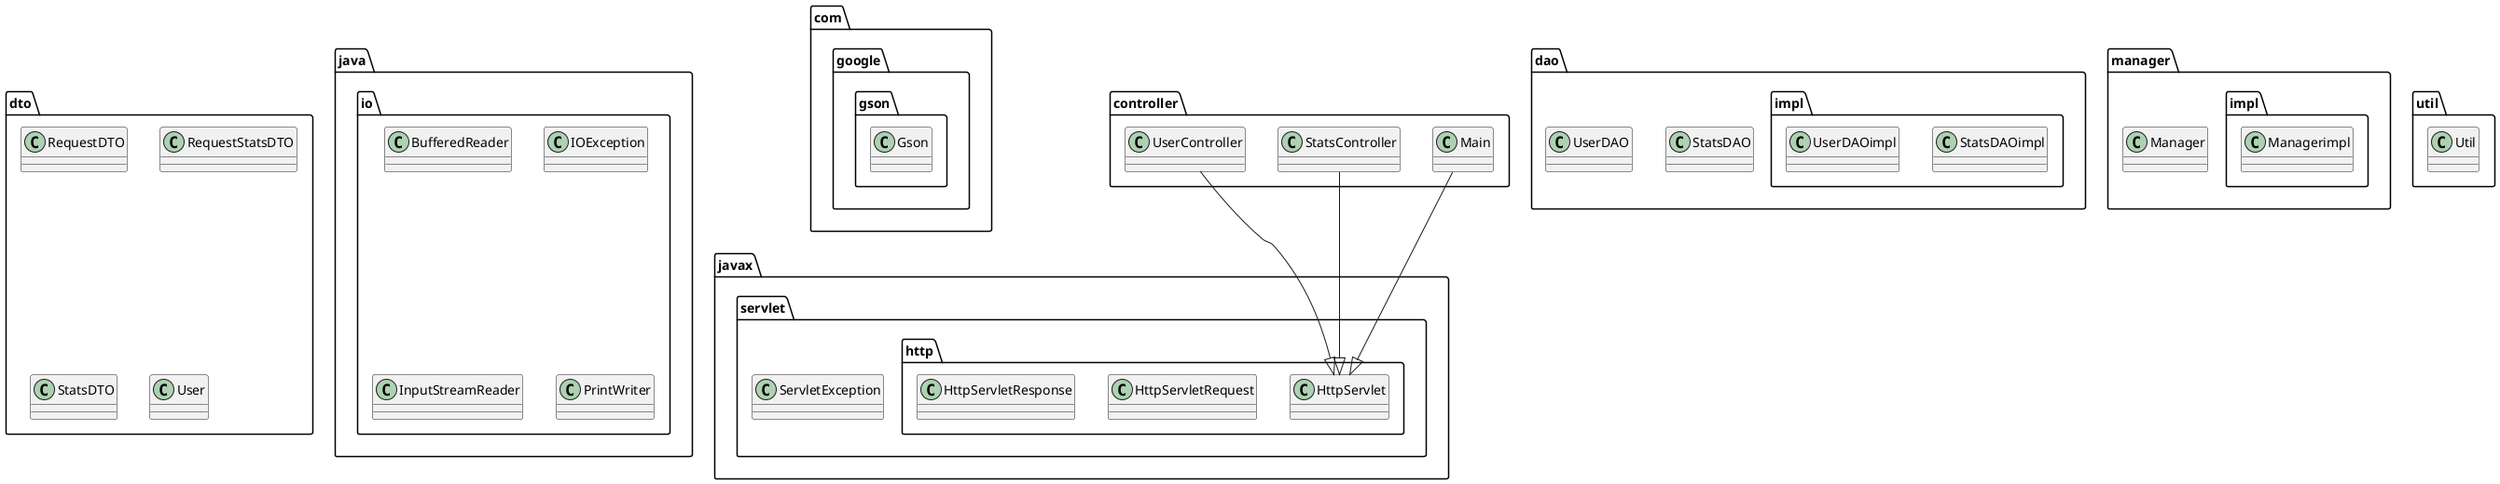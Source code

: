 @startuml
class com.google.gson.Gson
class controller.Main
class controller.StatsController
class controller.UserController
class dao.StatsDAO
class dao.UserDAO
class dao.impl.StatsDAOimpl
class dao.impl.UserDAOimpl
class dto.RequestDTO
class dto.RequestStatsDTO
class dto.StatsDTO
class dto.User
class java.io.BufferedReader
class java.io.IOException
class java.io.InputStreamReader
class java.io.PrintWriter
class javax.servlet.ServletException
class javax.servlet.http.HttpServlet
class javax.servlet.http.HttpServletRequest
class javax.servlet.http.HttpServletResponse
class manager.Manager
class manager.impl.Managerimpl
class util.Util
controller.Main --|> javax.servlet.http.HttpServlet
controller.StatsController --|> javax.servlet.http.HttpServlet
controller.UserController --|> javax.servlet.http.HttpServlet
@enduml